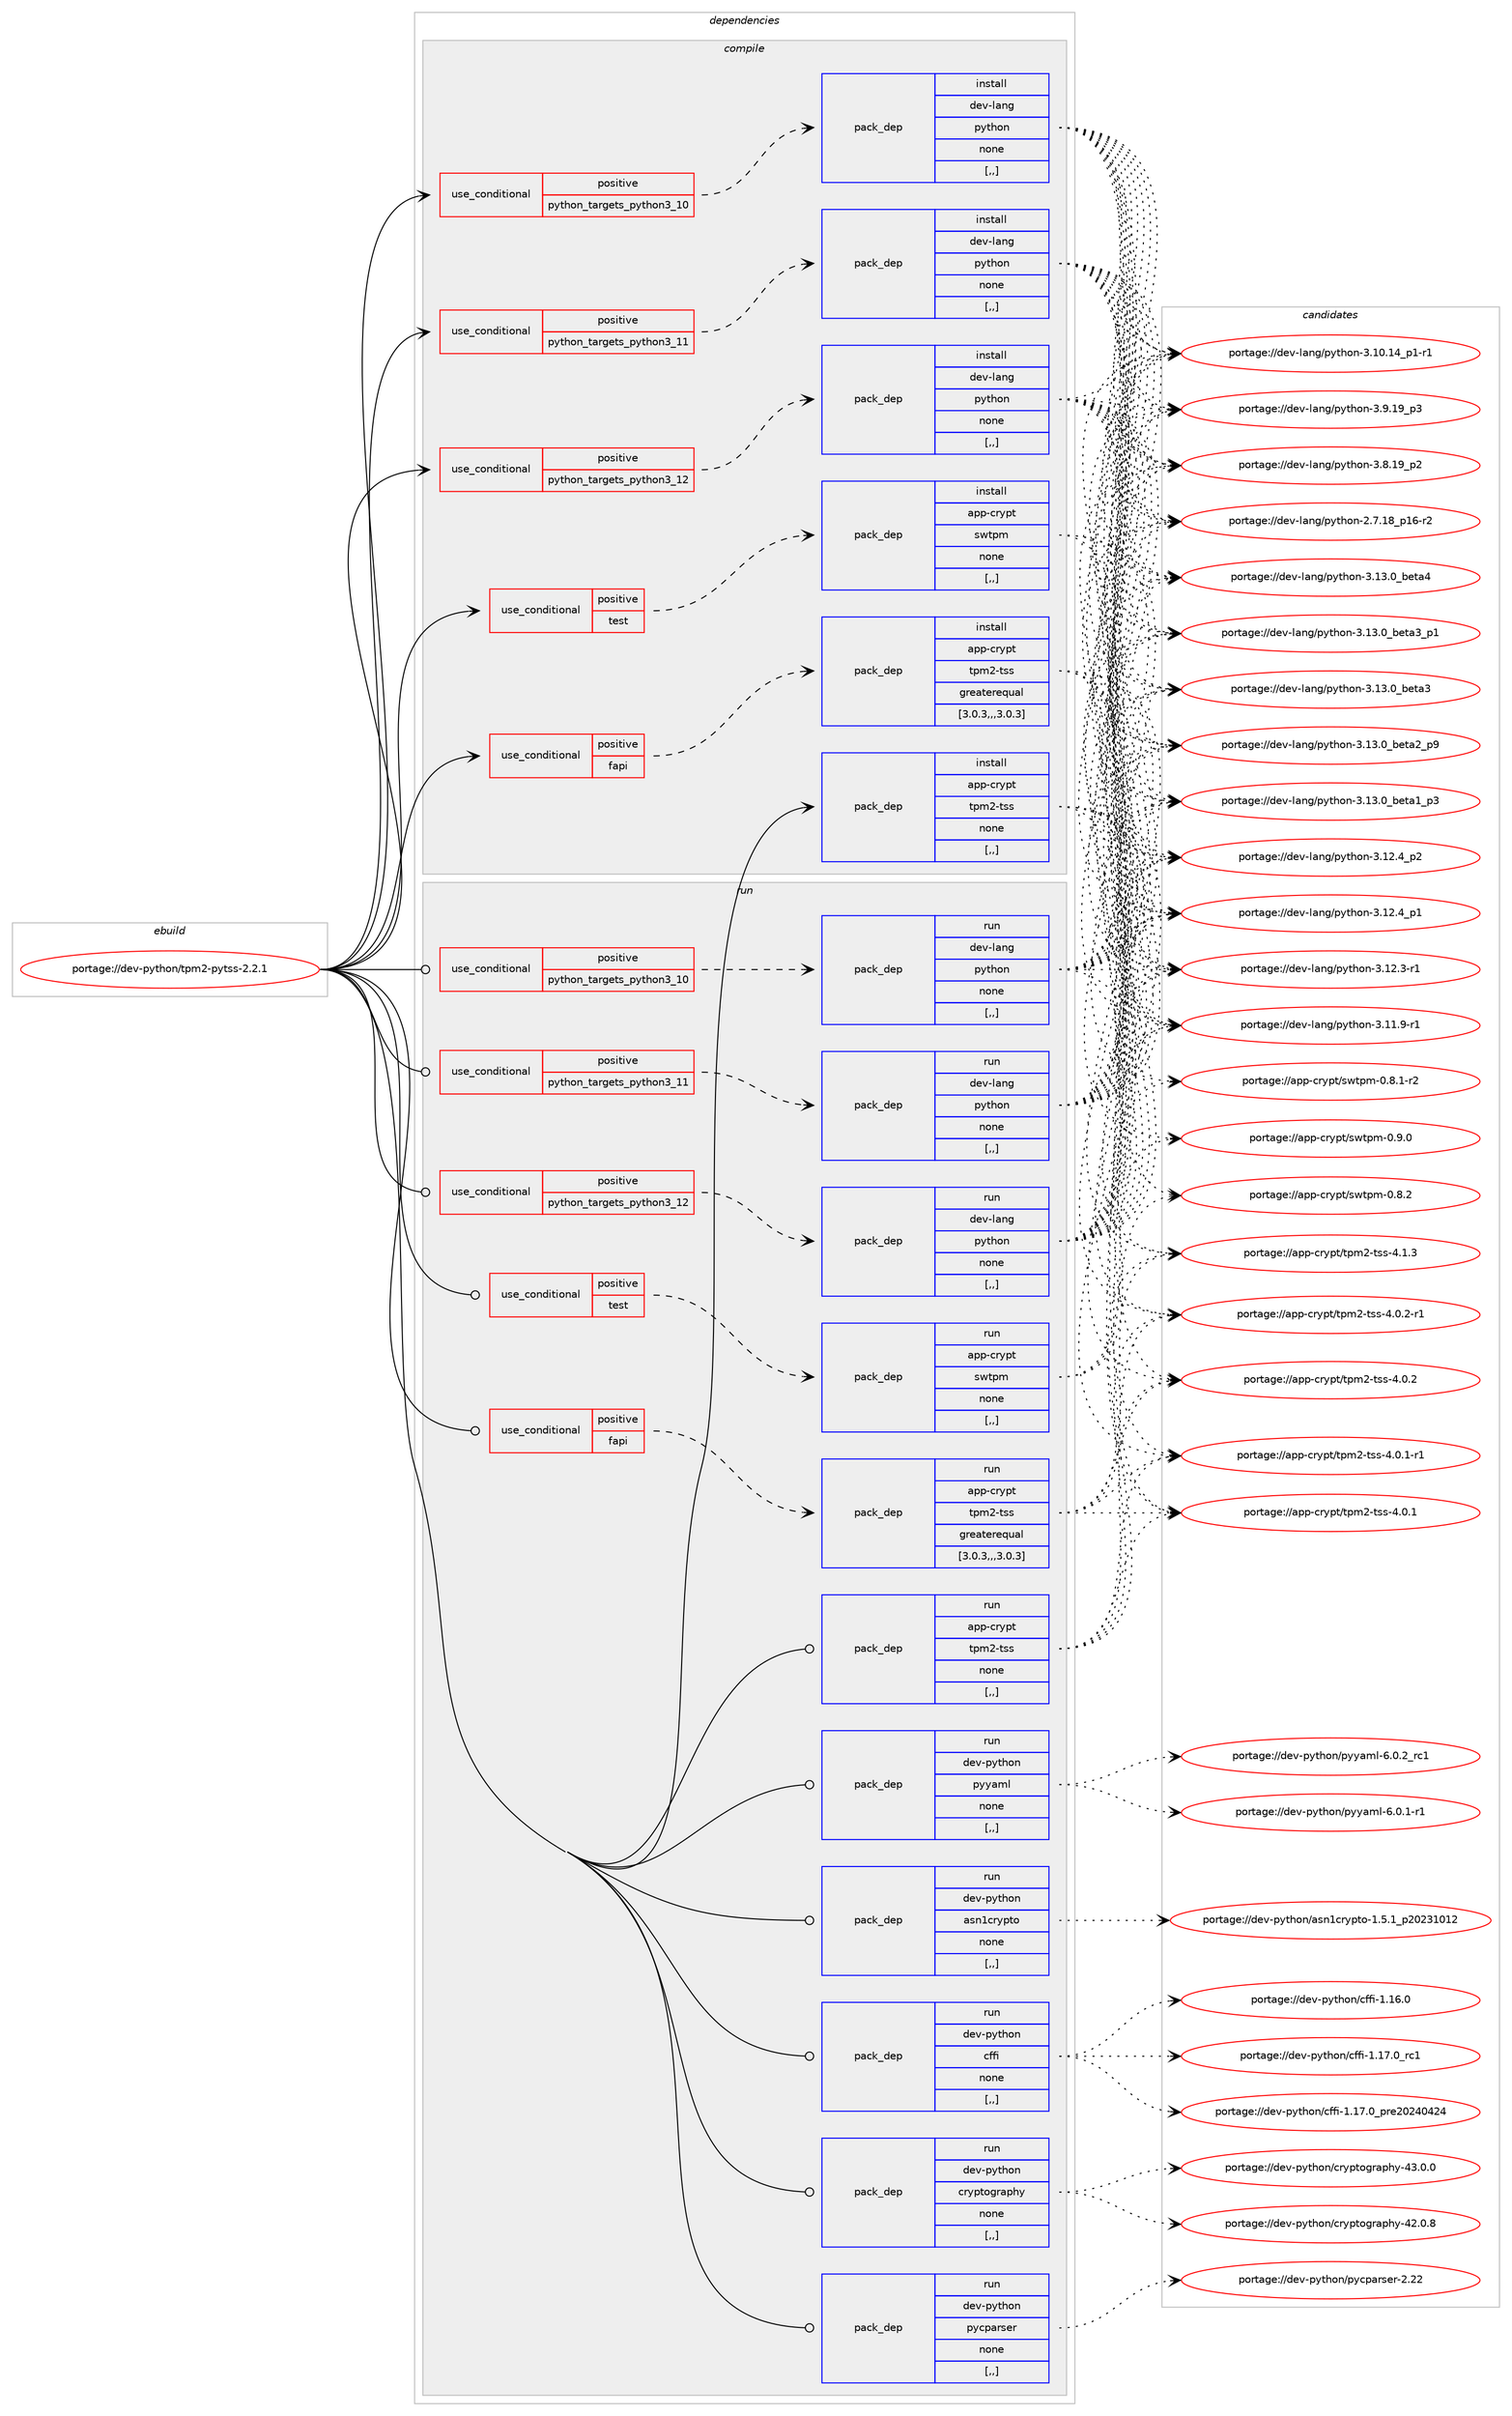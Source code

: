 digraph prolog {

# *************
# Graph options
# *************

newrank=true;
concentrate=true;
compound=true;
graph [rankdir=LR,fontname=Helvetica,fontsize=10,ranksep=1.5];#, ranksep=2.5, nodesep=0.2];
edge  [arrowhead=vee];
node  [fontname=Helvetica,fontsize=10];

# **********
# The ebuild
# **********

subgraph cluster_leftcol {
color=gray;
label=<<i>ebuild</i>>;
id [label="portage://dev-python/tpm2-pytss-2.2.1", color=red, width=4, href="../dev-python/tpm2-pytss-2.2.1.svg"];
}

# ****************
# The dependencies
# ****************

subgraph cluster_midcol {
color=gray;
label=<<i>dependencies</i>>;
subgraph cluster_compile {
fillcolor="#eeeeee";
style=filled;
label=<<i>compile</i>>;
subgraph cond40669 {
dependency166200 [label=<<TABLE BORDER="0" CELLBORDER="1" CELLSPACING="0" CELLPADDING="4"><TR><TD ROWSPAN="3" CELLPADDING="10">use_conditional</TD></TR><TR><TD>positive</TD></TR><TR><TD>fapi</TD></TR></TABLE>>, shape=none, color=red];
subgraph pack124259 {
dependency166201 [label=<<TABLE BORDER="0" CELLBORDER="1" CELLSPACING="0" CELLPADDING="4" WIDTH="220"><TR><TD ROWSPAN="6" CELLPADDING="30">pack_dep</TD></TR><TR><TD WIDTH="110">install</TD></TR><TR><TD>app-crypt</TD></TR><TR><TD>tpm2-tss</TD></TR><TR><TD>greaterequal</TD></TR><TR><TD>[3.0.3,,,3.0.3]</TD></TR></TABLE>>, shape=none, color=blue];
}
dependency166200:e -> dependency166201:w [weight=20,style="dashed",arrowhead="vee"];
}
id:e -> dependency166200:w [weight=20,style="solid",arrowhead="vee"];
subgraph cond40670 {
dependency166202 [label=<<TABLE BORDER="0" CELLBORDER="1" CELLSPACING="0" CELLPADDING="4"><TR><TD ROWSPAN="3" CELLPADDING="10">use_conditional</TD></TR><TR><TD>positive</TD></TR><TR><TD>python_targets_python3_10</TD></TR></TABLE>>, shape=none, color=red];
subgraph pack124260 {
dependency166203 [label=<<TABLE BORDER="0" CELLBORDER="1" CELLSPACING="0" CELLPADDING="4" WIDTH="220"><TR><TD ROWSPAN="6" CELLPADDING="30">pack_dep</TD></TR><TR><TD WIDTH="110">install</TD></TR><TR><TD>dev-lang</TD></TR><TR><TD>python</TD></TR><TR><TD>none</TD></TR><TR><TD>[,,]</TD></TR></TABLE>>, shape=none, color=blue];
}
dependency166202:e -> dependency166203:w [weight=20,style="dashed",arrowhead="vee"];
}
id:e -> dependency166202:w [weight=20,style="solid",arrowhead="vee"];
subgraph cond40671 {
dependency166204 [label=<<TABLE BORDER="0" CELLBORDER="1" CELLSPACING="0" CELLPADDING="4"><TR><TD ROWSPAN="3" CELLPADDING="10">use_conditional</TD></TR><TR><TD>positive</TD></TR><TR><TD>python_targets_python3_11</TD></TR></TABLE>>, shape=none, color=red];
subgraph pack124261 {
dependency166205 [label=<<TABLE BORDER="0" CELLBORDER="1" CELLSPACING="0" CELLPADDING="4" WIDTH="220"><TR><TD ROWSPAN="6" CELLPADDING="30">pack_dep</TD></TR><TR><TD WIDTH="110">install</TD></TR><TR><TD>dev-lang</TD></TR><TR><TD>python</TD></TR><TR><TD>none</TD></TR><TR><TD>[,,]</TD></TR></TABLE>>, shape=none, color=blue];
}
dependency166204:e -> dependency166205:w [weight=20,style="dashed",arrowhead="vee"];
}
id:e -> dependency166204:w [weight=20,style="solid",arrowhead="vee"];
subgraph cond40672 {
dependency166206 [label=<<TABLE BORDER="0" CELLBORDER="1" CELLSPACING="0" CELLPADDING="4"><TR><TD ROWSPAN="3" CELLPADDING="10">use_conditional</TD></TR><TR><TD>positive</TD></TR><TR><TD>python_targets_python3_12</TD></TR></TABLE>>, shape=none, color=red];
subgraph pack124262 {
dependency166207 [label=<<TABLE BORDER="0" CELLBORDER="1" CELLSPACING="0" CELLPADDING="4" WIDTH="220"><TR><TD ROWSPAN="6" CELLPADDING="30">pack_dep</TD></TR><TR><TD WIDTH="110">install</TD></TR><TR><TD>dev-lang</TD></TR><TR><TD>python</TD></TR><TR><TD>none</TD></TR><TR><TD>[,,]</TD></TR></TABLE>>, shape=none, color=blue];
}
dependency166206:e -> dependency166207:w [weight=20,style="dashed",arrowhead="vee"];
}
id:e -> dependency166206:w [weight=20,style="solid",arrowhead="vee"];
subgraph cond40673 {
dependency166208 [label=<<TABLE BORDER="0" CELLBORDER="1" CELLSPACING="0" CELLPADDING="4"><TR><TD ROWSPAN="3" CELLPADDING="10">use_conditional</TD></TR><TR><TD>positive</TD></TR><TR><TD>test</TD></TR></TABLE>>, shape=none, color=red];
subgraph pack124263 {
dependency166209 [label=<<TABLE BORDER="0" CELLBORDER="1" CELLSPACING="0" CELLPADDING="4" WIDTH="220"><TR><TD ROWSPAN="6" CELLPADDING="30">pack_dep</TD></TR><TR><TD WIDTH="110">install</TD></TR><TR><TD>app-crypt</TD></TR><TR><TD>swtpm</TD></TR><TR><TD>none</TD></TR><TR><TD>[,,]</TD></TR></TABLE>>, shape=none, color=blue];
}
dependency166208:e -> dependency166209:w [weight=20,style="dashed",arrowhead="vee"];
}
id:e -> dependency166208:w [weight=20,style="solid",arrowhead="vee"];
subgraph pack124264 {
dependency166210 [label=<<TABLE BORDER="0" CELLBORDER="1" CELLSPACING="0" CELLPADDING="4" WIDTH="220"><TR><TD ROWSPAN="6" CELLPADDING="30">pack_dep</TD></TR><TR><TD WIDTH="110">install</TD></TR><TR><TD>app-crypt</TD></TR><TR><TD>tpm2-tss</TD></TR><TR><TD>none</TD></TR><TR><TD>[,,]</TD></TR></TABLE>>, shape=none, color=blue];
}
id:e -> dependency166210:w [weight=20,style="solid",arrowhead="vee"];
}
subgraph cluster_compileandrun {
fillcolor="#eeeeee";
style=filled;
label=<<i>compile and run</i>>;
}
subgraph cluster_run {
fillcolor="#eeeeee";
style=filled;
label=<<i>run</i>>;
subgraph cond40674 {
dependency166211 [label=<<TABLE BORDER="0" CELLBORDER="1" CELLSPACING="0" CELLPADDING="4"><TR><TD ROWSPAN="3" CELLPADDING="10">use_conditional</TD></TR><TR><TD>positive</TD></TR><TR><TD>fapi</TD></TR></TABLE>>, shape=none, color=red];
subgraph pack124265 {
dependency166212 [label=<<TABLE BORDER="0" CELLBORDER="1" CELLSPACING="0" CELLPADDING="4" WIDTH="220"><TR><TD ROWSPAN="6" CELLPADDING="30">pack_dep</TD></TR><TR><TD WIDTH="110">run</TD></TR><TR><TD>app-crypt</TD></TR><TR><TD>tpm2-tss</TD></TR><TR><TD>greaterequal</TD></TR><TR><TD>[3.0.3,,,3.0.3]</TD></TR></TABLE>>, shape=none, color=blue];
}
dependency166211:e -> dependency166212:w [weight=20,style="dashed",arrowhead="vee"];
}
id:e -> dependency166211:w [weight=20,style="solid",arrowhead="odot"];
subgraph cond40675 {
dependency166213 [label=<<TABLE BORDER="0" CELLBORDER="1" CELLSPACING="0" CELLPADDING="4"><TR><TD ROWSPAN="3" CELLPADDING="10">use_conditional</TD></TR><TR><TD>positive</TD></TR><TR><TD>python_targets_python3_10</TD></TR></TABLE>>, shape=none, color=red];
subgraph pack124266 {
dependency166214 [label=<<TABLE BORDER="0" CELLBORDER="1" CELLSPACING="0" CELLPADDING="4" WIDTH="220"><TR><TD ROWSPAN="6" CELLPADDING="30">pack_dep</TD></TR><TR><TD WIDTH="110">run</TD></TR><TR><TD>dev-lang</TD></TR><TR><TD>python</TD></TR><TR><TD>none</TD></TR><TR><TD>[,,]</TD></TR></TABLE>>, shape=none, color=blue];
}
dependency166213:e -> dependency166214:w [weight=20,style="dashed",arrowhead="vee"];
}
id:e -> dependency166213:w [weight=20,style="solid",arrowhead="odot"];
subgraph cond40676 {
dependency166215 [label=<<TABLE BORDER="0" CELLBORDER="1" CELLSPACING="0" CELLPADDING="4"><TR><TD ROWSPAN="3" CELLPADDING="10">use_conditional</TD></TR><TR><TD>positive</TD></TR><TR><TD>python_targets_python3_11</TD></TR></TABLE>>, shape=none, color=red];
subgraph pack124267 {
dependency166216 [label=<<TABLE BORDER="0" CELLBORDER="1" CELLSPACING="0" CELLPADDING="4" WIDTH="220"><TR><TD ROWSPAN="6" CELLPADDING="30">pack_dep</TD></TR><TR><TD WIDTH="110">run</TD></TR><TR><TD>dev-lang</TD></TR><TR><TD>python</TD></TR><TR><TD>none</TD></TR><TR><TD>[,,]</TD></TR></TABLE>>, shape=none, color=blue];
}
dependency166215:e -> dependency166216:w [weight=20,style="dashed",arrowhead="vee"];
}
id:e -> dependency166215:w [weight=20,style="solid",arrowhead="odot"];
subgraph cond40677 {
dependency166217 [label=<<TABLE BORDER="0" CELLBORDER="1" CELLSPACING="0" CELLPADDING="4"><TR><TD ROWSPAN="3" CELLPADDING="10">use_conditional</TD></TR><TR><TD>positive</TD></TR><TR><TD>python_targets_python3_12</TD></TR></TABLE>>, shape=none, color=red];
subgraph pack124268 {
dependency166218 [label=<<TABLE BORDER="0" CELLBORDER="1" CELLSPACING="0" CELLPADDING="4" WIDTH="220"><TR><TD ROWSPAN="6" CELLPADDING="30">pack_dep</TD></TR><TR><TD WIDTH="110">run</TD></TR><TR><TD>dev-lang</TD></TR><TR><TD>python</TD></TR><TR><TD>none</TD></TR><TR><TD>[,,]</TD></TR></TABLE>>, shape=none, color=blue];
}
dependency166217:e -> dependency166218:w [weight=20,style="dashed",arrowhead="vee"];
}
id:e -> dependency166217:w [weight=20,style="solid",arrowhead="odot"];
subgraph cond40678 {
dependency166219 [label=<<TABLE BORDER="0" CELLBORDER="1" CELLSPACING="0" CELLPADDING="4"><TR><TD ROWSPAN="3" CELLPADDING="10">use_conditional</TD></TR><TR><TD>positive</TD></TR><TR><TD>test</TD></TR></TABLE>>, shape=none, color=red];
subgraph pack124269 {
dependency166220 [label=<<TABLE BORDER="0" CELLBORDER="1" CELLSPACING="0" CELLPADDING="4" WIDTH="220"><TR><TD ROWSPAN="6" CELLPADDING="30">pack_dep</TD></TR><TR><TD WIDTH="110">run</TD></TR><TR><TD>app-crypt</TD></TR><TR><TD>swtpm</TD></TR><TR><TD>none</TD></TR><TR><TD>[,,]</TD></TR></TABLE>>, shape=none, color=blue];
}
dependency166219:e -> dependency166220:w [weight=20,style="dashed",arrowhead="vee"];
}
id:e -> dependency166219:w [weight=20,style="solid",arrowhead="odot"];
subgraph pack124270 {
dependency166221 [label=<<TABLE BORDER="0" CELLBORDER="1" CELLSPACING="0" CELLPADDING="4" WIDTH="220"><TR><TD ROWSPAN="6" CELLPADDING="30">pack_dep</TD></TR><TR><TD WIDTH="110">run</TD></TR><TR><TD>app-crypt</TD></TR><TR><TD>tpm2-tss</TD></TR><TR><TD>none</TD></TR><TR><TD>[,,]</TD></TR></TABLE>>, shape=none, color=blue];
}
id:e -> dependency166221:w [weight=20,style="solid",arrowhead="odot"];
subgraph pack124271 {
dependency166222 [label=<<TABLE BORDER="0" CELLBORDER="1" CELLSPACING="0" CELLPADDING="4" WIDTH="220"><TR><TD ROWSPAN="6" CELLPADDING="30">pack_dep</TD></TR><TR><TD WIDTH="110">run</TD></TR><TR><TD>dev-python</TD></TR><TR><TD>asn1crypto</TD></TR><TR><TD>none</TD></TR><TR><TD>[,,]</TD></TR></TABLE>>, shape=none, color=blue];
}
id:e -> dependency166222:w [weight=20,style="solid",arrowhead="odot"];
subgraph pack124272 {
dependency166223 [label=<<TABLE BORDER="0" CELLBORDER="1" CELLSPACING="0" CELLPADDING="4" WIDTH="220"><TR><TD ROWSPAN="6" CELLPADDING="30">pack_dep</TD></TR><TR><TD WIDTH="110">run</TD></TR><TR><TD>dev-python</TD></TR><TR><TD>cffi</TD></TR><TR><TD>none</TD></TR><TR><TD>[,,]</TD></TR></TABLE>>, shape=none, color=blue];
}
id:e -> dependency166223:w [weight=20,style="solid",arrowhead="odot"];
subgraph pack124273 {
dependency166224 [label=<<TABLE BORDER="0" CELLBORDER="1" CELLSPACING="0" CELLPADDING="4" WIDTH="220"><TR><TD ROWSPAN="6" CELLPADDING="30">pack_dep</TD></TR><TR><TD WIDTH="110">run</TD></TR><TR><TD>dev-python</TD></TR><TR><TD>cryptography</TD></TR><TR><TD>none</TD></TR><TR><TD>[,,]</TD></TR></TABLE>>, shape=none, color=blue];
}
id:e -> dependency166224:w [weight=20,style="solid",arrowhead="odot"];
subgraph pack124274 {
dependency166225 [label=<<TABLE BORDER="0" CELLBORDER="1" CELLSPACING="0" CELLPADDING="4" WIDTH="220"><TR><TD ROWSPAN="6" CELLPADDING="30">pack_dep</TD></TR><TR><TD WIDTH="110">run</TD></TR><TR><TD>dev-python</TD></TR><TR><TD>pycparser</TD></TR><TR><TD>none</TD></TR><TR><TD>[,,]</TD></TR></TABLE>>, shape=none, color=blue];
}
id:e -> dependency166225:w [weight=20,style="solid",arrowhead="odot"];
subgraph pack124275 {
dependency166226 [label=<<TABLE BORDER="0" CELLBORDER="1" CELLSPACING="0" CELLPADDING="4" WIDTH="220"><TR><TD ROWSPAN="6" CELLPADDING="30">pack_dep</TD></TR><TR><TD WIDTH="110">run</TD></TR><TR><TD>dev-python</TD></TR><TR><TD>pyyaml</TD></TR><TR><TD>none</TD></TR><TR><TD>[,,]</TD></TR></TABLE>>, shape=none, color=blue];
}
id:e -> dependency166226:w [weight=20,style="solid",arrowhead="odot"];
}
}

# **************
# The candidates
# **************

subgraph cluster_choices {
rank=same;
color=gray;
label=<<i>candidates</i>>;

subgraph choice124259 {
color=black;
nodesep=1;
choice971121124599114121112116471161121095045116115115455246494651 [label="portage://app-crypt/tpm2-tss-4.1.3", color=red, width=4,href="../app-crypt/tpm2-tss-4.1.3.svg"];
choice9711211245991141211121164711611210950451161151154552464846504511449 [label="portage://app-crypt/tpm2-tss-4.0.2-r1", color=red, width=4,href="../app-crypt/tpm2-tss-4.0.2-r1.svg"];
choice971121124599114121112116471161121095045116115115455246484650 [label="portage://app-crypt/tpm2-tss-4.0.2", color=red, width=4,href="../app-crypt/tpm2-tss-4.0.2.svg"];
choice9711211245991141211121164711611210950451161151154552464846494511449 [label="portage://app-crypt/tpm2-tss-4.0.1-r1", color=red, width=4,href="../app-crypt/tpm2-tss-4.0.1-r1.svg"];
choice971121124599114121112116471161121095045116115115455246484649 [label="portage://app-crypt/tpm2-tss-4.0.1", color=red, width=4,href="../app-crypt/tpm2-tss-4.0.1.svg"];
dependency166201:e -> choice971121124599114121112116471161121095045116115115455246494651:w [style=dotted,weight="100"];
dependency166201:e -> choice9711211245991141211121164711611210950451161151154552464846504511449:w [style=dotted,weight="100"];
dependency166201:e -> choice971121124599114121112116471161121095045116115115455246484650:w [style=dotted,weight="100"];
dependency166201:e -> choice9711211245991141211121164711611210950451161151154552464846494511449:w [style=dotted,weight="100"];
dependency166201:e -> choice971121124599114121112116471161121095045116115115455246484649:w [style=dotted,weight="100"];
}
subgraph choice124260 {
color=black;
nodesep=1;
choice1001011184510897110103471121211161041111104551464951464895981011169752 [label="portage://dev-lang/python-3.13.0_beta4", color=red, width=4,href="../dev-lang/python-3.13.0_beta4.svg"];
choice10010111845108971101034711212111610411111045514649514648959810111697519511249 [label="portage://dev-lang/python-3.13.0_beta3_p1", color=red, width=4,href="../dev-lang/python-3.13.0_beta3_p1.svg"];
choice1001011184510897110103471121211161041111104551464951464895981011169751 [label="portage://dev-lang/python-3.13.0_beta3", color=red, width=4,href="../dev-lang/python-3.13.0_beta3.svg"];
choice10010111845108971101034711212111610411111045514649514648959810111697509511257 [label="portage://dev-lang/python-3.13.0_beta2_p9", color=red, width=4,href="../dev-lang/python-3.13.0_beta2_p9.svg"];
choice10010111845108971101034711212111610411111045514649514648959810111697499511251 [label="portage://dev-lang/python-3.13.0_beta1_p3", color=red, width=4,href="../dev-lang/python-3.13.0_beta1_p3.svg"];
choice100101118451089711010347112121116104111110455146495046529511250 [label="portage://dev-lang/python-3.12.4_p2", color=red, width=4,href="../dev-lang/python-3.12.4_p2.svg"];
choice100101118451089711010347112121116104111110455146495046529511249 [label="portage://dev-lang/python-3.12.4_p1", color=red, width=4,href="../dev-lang/python-3.12.4_p1.svg"];
choice100101118451089711010347112121116104111110455146495046514511449 [label="portage://dev-lang/python-3.12.3-r1", color=red, width=4,href="../dev-lang/python-3.12.3-r1.svg"];
choice100101118451089711010347112121116104111110455146494946574511449 [label="portage://dev-lang/python-3.11.9-r1", color=red, width=4,href="../dev-lang/python-3.11.9-r1.svg"];
choice100101118451089711010347112121116104111110455146494846495295112494511449 [label="portage://dev-lang/python-3.10.14_p1-r1", color=red, width=4,href="../dev-lang/python-3.10.14_p1-r1.svg"];
choice100101118451089711010347112121116104111110455146574649579511251 [label="portage://dev-lang/python-3.9.19_p3", color=red, width=4,href="../dev-lang/python-3.9.19_p3.svg"];
choice100101118451089711010347112121116104111110455146564649579511250 [label="portage://dev-lang/python-3.8.19_p2", color=red, width=4,href="../dev-lang/python-3.8.19_p2.svg"];
choice100101118451089711010347112121116104111110455046554649569511249544511450 [label="portage://dev-lang/python-2.7.18_p16-r2", color=red, width=4,href="../dev-lang/python-2.7.18_p16-r2.svg"];
dependency166203:e -> choice1001011184510897110103471121211161041111104551464951464895981011169752:w [style=dotted,weight="100"];
dependency166203:e -> choice10010111845108971101034711212111610411111045514649514648959810111697519511249:w [style=dotted,weight="100"];
dependency166203:e -> choice1001011184510897110103471121211161041111104551464951464895981011169751:w [style=dotted,weight="100"];
dependency166203:e -> choice10010111845108971101034711212111610411111045514649514648959810111697509511257:w [style=dotted,weight="100"];
dependency166203:e -> choice10010111845108971101034711212111610411111045514649514648959810111697499511251:w [style=dotted,weight="100"];
dependency166203:e -> choice100101118451089711010347112121116104111110455146495046529511250:w [style=dotted,weight="100"];
dependency166203:e -> choice100101118451089711010347112121116104111110455146495046529511249:w [style=dotted,weight="100"];
dependency166203:e -> choice100101118451089711010347112121116104111110455146495046514511449:w [style=dotted,weight="100"];
dependency166203:e -> choice100101118451089711010347112121116104111110455146494946574511449:w [style=dotted,weight="100"];
dependency166203:e -> choice100101118451089711010347112121116104111110455146494846495295112494511449:w [style=dotted,weight="100"];
dependency166203:e -> choice100101118451089711010347112121116104111110455146574649579511251:w [style=dotted,weight="100"];
dependency166203:e -> choice100101118451089711010347112121116104111110455146564649579511250:w [style=dotted,weight="100"];
dependency166203:e -> choice100101118451089711010347112121116104111110455046554649569511249544511450:w [style=dotted,weight="100"];
}
subgraph choice124261 {
color=black;
nodesep=1;
choice1001011184510897110103471121211161041111104551464951464895981011169752 [label="portage://dev-lang/python-3.13.0_beta4", color=red, width=4,href="../dev-lang/python-3.13.0_beta4.svg"];
choice10010111845108971101034711212111610411111045514649514648959810111697519511249 [label="portage://dev-lang/python-3.13.0_beta3_p1", color=red, width=4,href="../dev-lang/python-3.13.0_beta3_p1.svg"];
choice1001011184510897110103471121211161041111104551464951464895981011169751 [label="portage://dev-lang/python-3.13.0_beta3", color=red, width=4,href="../dev-lang/python-3.13.0_beta3.svg"];
choice10010111845108971101034711212111610411111045514649514648959810111697509511257 [label="portage://dev-lang/python-3.13.0_beta2_p9", color=red, width=4,href="../dev-lang/python-3.13.0_beta2_p9.svg"];
choice10010111845108971101034711212111610411111045514649514648959810111697499511251 [label="portage://dev-lang/python-3.13.0_beta1_p3", color=red, width=4,href="../dev-lang/python-3.13.0_beta1_p3.svg"];
choice100101118451089711010347112121116104111110455146495046529511250 [label="portage://dev-lang/python-3.12.4_p2", color=red, width=4,href="../dev-lang/python-3.12.4_p2.svg"];
choice100101118451089711010347112121116104111110455146495046529511249 [label="portage://dev-lang/python-3.12.4_p1", color=red, width=4,href="../dev-lang/python-3.12.4_p1.svg"];
choice100101118451089711010347112121116104111110455146495046514511449 [label="portage://dev-lang/python-3.12.3-r1", color=red, width=4,href="../dev-lang/python-3.12.3-r1.svg"];
choice100101118451089711010347112121116104111110455146494946574511449 [label="portage://dev-lang/python-3.11.9-r1", color=red, width=4,href="../dev-lang/python-3.11.9-r1.svg"];
choice100101118451089711010347112121116104111110455146494846495295112494511449 [label="portage://dev-lang/python-3.10.14_p1-r1", color=red, width=4,href="../dev-lang/python-3.10.14_p1-r1.svg"];
choice100101118451089711010347112121116104111110455146574649579511251 [label="portage://dev-lang/python-3.9.19_p3", color=red, width=4,href="../dev-lang/python-3.9.19_p3.svg"];
choice100101118451089711010347112121116104111110455146564649579511250 [label="portage://dev-lang/python-3.8.19_p2", color=red, width=4,href="../dev-lang/python-3.8.19_p2.svg"];
choice100101118451089711010347112121116104111110455046554649569511249544511450 [label="portage://dev-lang/python-2.7.18_p16-r2", color=red, width=4,href="../dev-lang/python-2.7.18_p16-r2.svg"];
dependency166205:e -> choice1001011184510897110103471121211161041111104551464951464895981011169752:w [style=dotted,weight="100"];
dependency166205:e -> choice10010111845108971101034711212111610411111045514649514648959810111697519511249:w [style=dotted,weight="100"];
dependency166205:e -> choice1001011184510897110103471121211161041111104551464951464895981011169751:w [style=dotted,weight="100"];
dependency166205:e -> choice10010111845108971101034711212111610411111045514649514648959810111697509511257:w [style=dotted,weight="100"];
dependency166205:e -> choice10010111845108971101034711212111610411111045514649514648959810111697499511251:w [style=dotted,weight="100"];
dependency166205:e -> choice100101118451089711010347112121116104111110455146495046529511250:w [style=dotted,weight="100"];
dependency166205:e -> choice100101118451089711010347112121116104111110455146495046529511249:w [style=dotted,weight="100"];
dependency166205:e -> choice100101118451089711010347112121116104111110455146495046514511449:w [style=dotted,weight="100"];
dependency166205:e -> choice100101118451089711010347112121116104111110455146494946574511449:w [style=dotted,weight="100"];
dependency166205:e -> choice100101118451089711010347112121116104111110455146494846495295112494511449:w [style=dotted,weight="100"];
dependency166205:e -> choice100101118451089711010347112121116104111110455146574649579511251:w [style=dotted,weight="100"];
dependency166205:e -> choice100101118451089711010347112121116104111110455146564649579511250:w [style=dotted,weight="100"];
dependency166205:e -> choice100101118451089711010347112121116104111110455046554649569511249544511450:w [style=dotted,weight="100"];
}
subgraph choice124262 {
color=black;
nodesep=1;
choice1001011184510897110103471121211161041111104551464951464895981011169752 [label="portage://dev-lang/python-3.13.0_beta4", color=red, width=4,href="../dev-lang/python-3.13.0_beta4.svg"];
choice10010111845108971101034711212111610411111045514649514648959810111697519511249 [label="portage://dev-lang/python-3.13.0_beta3_p1", color=red, width=4,href="../dev-lang/python-3.13.0_beta3_p1.svg"];
choice1001011184510897110103471121211161041111104551464951464895981011169751 [label="portage://dev-lang/python-3.13.0_beta3", color=red, width=4,href="../dev-lang/python-3.13.0_beta3.svg"];
choice10010111845108971101034711212111610411111045514649514648959810111697509511257 [label="portage://dev-lang/python-3.13.0_beta2_p9", color=red, width=4,href="../dev-lang/python-3.13.0_beta2_p9.svg"];
choice10010111845108971101034711212111610411111045514649514648959810111697499511251 [label="portage://dev-lang/python-3.13.0_beta1_p3", color=red, width=4,href="../dev-lang/python-3.13.0_beta1_p3.svg"];
choice100101118451089711010347112121116104111110455146495046529511250 [label="portage://dev-lang/python-3.12.4_p2", color=red, width=4,href="../dev-lang/python-3.12.4_p2.svg"];
choice100101118451089711010347112121116104111110455146495046529511249 [label="portage://dev-lang/python-3.12.4_p1", color=red, width=4,href="../dev-lang/python-3.12.4_p1.svg"];
choice100101118451089711010347112121116104111110455146495046514511449 [label="portage://dev-lang/python-3.12.3-r1", color=red, width=4,href="../dev-lang/python-3.12.3-r1.svg"];
choice100101118451089711010347112121116104111110455146494946574511449 [label="portage://dev-lang/python-3.11.9-r1", color=red, width=4,href="../dev-lang/python-3.11.9-r1.svg"];
choice100101118451089711010347112121116104111110455146494846495295112494511449 [label="portage://dev-lang/python-3.10.14_p1-r1", color=red, width=4,href="../dev-lang/python-3.10.14_p1-r1.svg"];
choice100101118451089711010347112121116104111110455146574649579511251 [label="portage://dev-lang/python-3.9.19_p3", color=red, width=4,href="../dev-lang/python-3.9.19_p3.svg"];
choice100101118451089711010347112121116104111110455146564649579511250 [label="portage://dev-lang/python-3.8.19_p2", color=red, width=4,href="../dev-lang/python-3.8.19_p2.svg"];
choice100101118451089711010347112121116104111110455046554649569511249544511450 [label="portage://dev-lang/python-2.7.18_p16-r2", color=red, width=4,href="../dev-lang/python-2.7.18_p16-r2.svg"];
dependency166207:e -> choice1001011184510897110103471121211161041111104551464951464895981011169752:w [style=dotted,weight="100"];
dependency166207:e -> choice10010111845108971101034711212111610411111045514649514648959810111697519511249:w [style=dotted,weight="100"];
dependency166207:e -> choice1001011184510897110103471121211161041111104551464951464895981011169751:w [style=dotted,weight="100"];
dependency166207:e -> choice10010111845108971101034711212111610411111045514649514648959810111697509511257:w [style=dotted,weight="100"];
dependency166207:e -> choice10010111845108971101034711212111610411111045514649514648959810111697499511251:w [style=dotted,weight="100"];
dependency166207:e -> choice100101118451089711010347112121116104111110455146495046529511250:w [style=dotted,weight="100"];
dependency166207:e -> choice100101118451089711010347112121116104111110455146495046529511249:w [style=dotted,weight="100"];
dependency166207:e -> choice100101118451089711010347112121116104111110455146495046514511449:w [style=dotted,weight="100"];
dependency166207:e -> choice100101118451089711010347112121116104111110455146494946574511449:w [style=dotted,weight="100"];
dependency166207:e -> choice100101118451089711010347112121116104111110455146494846495295112494511449:w [style=dotted,weight="100"];
dependency166207:e -> choice100101118451089711010347112121116104111110455146574649579511251:w [style=dotted,weight="100"];
dependency166207:e -> choice100101118451089711010347112121116104111110455146564649579511250:w [style=dotted,weight="100"];
dependency166207:e -> choice100101118451089711010347112121116104111110455046554649569511249544511450:w [style=dotted,weight="100"];
}
subgraph choice124263 {
color=black;
nodesep=1;
choice97112112459911412111211647115119116112109454846574648 [label="portage://app-crypt/swtpm-0.9.0", color=red, width=4,href="../app-crypt/swtpm-0.9.0.svg"];
choice97112112459911412111211647115119116112109454846564650 [label="portage://app-crypt/swtpm-0.8.2", color=red, width=4,href="../app-crypt/swtpm-0.8.2.svg"];
choice971121124599114121112116471151191161121094548465646494511450 [label="portage://app-crypt/swtpm-0.8.1-r2", color=red, width=4,href="../app-crypt/swtpm-0.8.1-r2.svg"];
dependency166209:e -> choice97112112459911412111211647115119116112109454846574648:w [style=dotted,weight="100"];
dependency166209:e -> choice97112112459911412111211647115119116112109454846564650:w [style=dotted,weight="100"];
dependency166209:e -> choice971121124599114121112116471151191161121094548465646494511450:w [style=dotted,weight="100"];
}
subgraph choice124264 {
color=black;
nodesep=1;
choice971121124599114121112116471161121095045116115115455246494651 [label="portage://app-crypt/tpm2-tss-4.1.3", color=red, width=4,href="../app-crypt/tpm2-tss-4.1.3.svg"];
choice9711211245991141211121164711611210950451161151154552464846504511449 [label="portage://app-crypt/tpm2-tss-4.0.2-r1", color=red, width=4,href="../app-crypt/tpm2-tss-4.0.2-r1.svg"];
choice971121124599114121112116471161121095045116115115455246484650 [label="portage://app-crypt/tpm2-tss-4.0.2", color=red, width=4,href="../app-crypt/tpm2-tss-4.0.2.svg"];
choice9711211245991141211121164711611210950451161151154552464846494511449 [label="portage://app-crypt/tpm2-tss-4.0.1-r1", color=red, width=4,href="../app-crypt/tpm2-tss-4.0.1-r1.svg"];
choice971121124599114121112116471161121095045116115115455246484649 [label="portage://app-crypt/tpm2-tss-4.0.1", color=red, width=4,href="../app-crypt/tpm2-tss-4.0.1.svg"];
dependency166210:e -> choice971121124599114121112116471161121095045116115115455246494651:w [style=dotted,weight="100"];
dependency166210:e -> choice9711211245991141211121164711611210950451161151154552464846504511449:w [style=dotted,weight="100"];
dependency166210:e -> choice971121124599114121112116471161121095045116115115455246484650:w [style=dotted,weight="100"];
dependency166210:e -> choice9711211245991141211121164711611210950451161151154552464846494511449:w [style=dotted,weight="100"];
dependency166210:e -> choice971121124599114121112116471161121095045116115115455246484649:w [style=dotted,weight="100"];
}
subgraph choice124265 {
color=black;
nodesep=1;
choice971121124599114121112116471161121095045116115115455246494651 [label="portage://app-crypt/tpm2-tss-4.1.3", color=red, width=4,href="../app-crypt/tpm2-tss-4.1.3.svg"];
choice9711211245991141211121164711611210950451161151154552464846504511449 [label="portage://app-crypt/tpm2-tss-4.0.2-r1", color=red, width=4,href="../app-crypt/tpm2-tss-4.0.2-r1.svg"];
choice971121124599114121112116471161121095045116115115455246484650 [label="portage://app-crypt/tpm2-tss-4.0.2", color=red, width=4,href="../app-crypt/tpm2-tss-4.0.2.svg"];
choice9711211245991141211121164711611210950451161151154552464846494511449 [label="portage://app-crypt/tpm2-tss-4.0.1-r1", color=red, width=4,href="../app-crypt/tpm2-tss-4.0.1-r1.svg"];
choice971121124599114121112116471161121095045116115115455246484649 [label="portage://app-crypt/tpm2-tss-4.0.1", color=red, width=4,href="../app-crypt/tpm2-tss-4.0.1.svg"];
dependency166212:e -> choice971121124599114121112116471161121095045116115115455246494651:w [style=dotted,weight="100"];
dependency166212:e -> choice9711211245991141211121164711611210950451161151154552464846504511449:w [style=dotted,weight="100"];
dependency166212:e -> choice971121124599114121112116471161121095045116115115455246484650:w [style=dotted,weight="100"];
dependency166212:e -> choice9711211245991141211121164711611210950451161151154552464846494511449:w [style=dotted,weight="100"];
dependency166212:e -> choice971121124599114121112116471161121095045116115115455246484649:w [style=dotted,weight="100"];
}
subgraph choice124266 {
color=black;
nodesep=1;
choice1001011184510897110103471121211161041111104551464951464895981011169752 [label="portage://dev-lang/python-3.13.0_beta4", color=red, width=4,href="../dev-lang/python-3.13.0_beta4.svg"];
choice10010111845108971101034711212111610411111045514649514648959810111697519511249 [label="portage://dev-lang/python-3.13.0_beta3_p1", color=red, width=4,href="../dev-lang/python-3.13.0_beta3_p1.svg"];
choice1001011184510897110103471121211161041111104551464951464895981011169751 [label="portage://dev-lang/python-3.13.0_beta3", color=red, width=4,href="../dev-lang/python-3.13.0_beta3.svg"];
choice10010111845108971101034711212111610411111045514649514648959810111697509511257 [label="portage://dev-lang/python-3.13.0_beta2_p9", color=red, width=4,href="../dev-lang/python-3.13.0_beta2_p9.svg"];
choice10010111845108971101034711212111610411111045514649514648959810111697499511251 [label="portage://dev-lang/python-3.13.0_beta1_p3", color=red, width=4,href="../dev-lang/python-3.13.0_beta1_p3.svg"];
choice100101118451089711010347112121116104111110455146495046529511250 [label="portage://dev-lang/python-3.12.4_p2", color=red, width=4,href="../dev-lang/python-3.12.4_p2.svg"];
choice100101118451089711010347112121116104111110455146495046529511249 [label="portage://dev-lang/python-3.12.4_p1", color=red, width=4,href="../dev-lang/python-3.12.4_p1.svg"];
choice100101118451089711010347112121116104111110455146495046514511449 [label="portage://dev-lang/python-3.12.3-r1", color=red, width=4,href="../dev-lang/python-3.12.3-r1.svg"];
choice100101118451089711010347112121116104111110455146494946574511449 [label="portage://dev-lang/python-3.11.9-r1", color=red, width=4,href="../dev-lang/python-3.11.9-r1.svg"];
choice100101118451089711010347112121116104111110455146494846495295112494511449 [label="portage://dev-lang/python-3.10.14_p1-r1", color=red, width=4,href="../dev-lang/python-3.10.14_p1-r1.svg"];
choice100101118451089711010347112121116104111110455146574649579511251 [label="portage://dev-lang/python-3.9.19_p3", color=red, width=4,href="../dev-lang/python-3.9.19_p3.svg"];
choice100101118451089711010347112121116104111110455146564649579511250 [label="portage://dev-lang/python-3.8.19_p2", color=red, width=4,href="../dev-lang/python-3.8.19_p2.svg"];
choice100101118451089711010347112121116104111110455046554649569511249544511450 [label="portage://dev-lang/python-2.7.18_p16-r2", color=red, width=4,href="../dev-lang/python-2.7.18_p16-r2.svg"];
dependency166214:e -> choice1001011184510897110103471121211161041111104551464951464895981011169752:w [style=dotted,weight="100"];
dependency166214:e -> choice10010111845108971101034711212111610411111045514649514648959810111697519511249:w [style=dotted,weight="100"];
dependency166214:e -> choice1001011184510897110103471121211161041111104551464951464895981011169751:w [style=dotted,weight="100"];
dependency166214:e -> choice10010111845108971101034711212111610411111045514649514648959810111697509511257:w [style=dotted,weight="100"];
dependency166214:e -> choice10010111845108971101034711212111610411111045514649514648959810111697499511251:w [style=dotted,weight="100"];
dependency166214:e -> choice100101118451089711010347112121116104111110455146495046529511250:w [style=dotted,weight="100"];
dependency166214:e -> choice100101118451089711010347112121116104111110455146495046529511249:w [style=dotted,weight="100"];
dependency166214:e -> choice100101118451089711010347112121116104111110455146495046514511449:w [style=dotted,weight="100"];
dependency166214:e -> choice100101118451089711010347112121116104111110455146494946574511449:w [style=dotted,weight="100"];
dependency166214:e -> choice100101118451089711010347112121116104111110455146494846495295112494511449:w [style=dotted,weight="100"];
dependency166214:e -> choice100101118451089711010347112121116104111110455146574649579511251:w [style=dotted,weight="100"];
dependency166214:e -> choice100101118451089711010347112121116104111110455146564649579511250:w [style=dotted,weight="100"];
dependency166214:e -> choice100101118451089711010347112121116104111110455046554649569511249544511450:w [style=dotted,weight="100"];
}
subgraph choice124267 {
color=black;
nodesep=1;
choice1001011184510897110103471121211161041111104551464951464895981011169752 [label="portage://dev-lang/python-3.13.0_beta4", color=red, width=4,href="../dev-lang/python-3.13.0_beta4.svg"];
choice10010111845108971101034711212111610411111045514649514648959810111697519511249 [label="portage://dev-lang/python-3.13.0_beta3_p1", color=red, width=4,href="../dev-lang/python-3.13.0_beta3_p1.svg"];
choice1001011184510897110103471121211161041111104551464951464895981011169751 [label="portage://dev-lang/python-3.13.0_beta3", color=red, width=4,href="../dev-lang/python-3.13.0_beta3.svg"];
choice10010111845108971101034711212111610411111045514649514648959810111697509511257 [label="portage://dev-lang/python-3.13.0_beta2_p9", color=red, width=4,href="../dev-lang/python-3.13.0_beta2_p9.svg"];
choice10010111845108971101034711212111610411111045514649514648959810111697499511251 [label="portage://dev-lang/python-3.13.0_beta1_p3", color=red, width=4,href="../dev-lang/python-3.13.0_beta1_p3.svg"];
choice100101118451089711010347112121116104111110455146495046529511250 [label="portage://dev-lang/python-3.12.4_p2", color=red, width=4,href="../dev-lang/python-3.12.4_p2.svg"];
choice100101118451089711010347112121116104111110455146495046529511249 [label="portage://dev-lang/python-3.12.4_p1", color=red, width=4,href="../dev-lang/python-3.12.4_p1.svg"];
choice100101118451089711010347112121116104111110455146495046514511449 [label="portage://dev-lang/python-3.12.3-r1", color=red, width=4,href="../dev-lang/python-3.12.3-r1.svg"];
choice100101118451089711010347112121116104111110455146494946574511449 [label="portage://dev-lang/python-3.11.9-r1", color=red, width=4,href="../dev-lang/python-3.11.9-r1.svg"];
choice100101118451089711010347112121116104111110455146494846495295112494511449 [label="portage://dev-lang/python-3.10.14_p1-r1", color=red, width=4,href="../dev-lang/python-3.10.14_p1-r1.svg"];
choice100101118451089711010347112121116104111110455146574649579511251 [label="portage://dev-lang/python-3.9.19_p3", color=red, width=4,href="../dev-lang/python-3.9.19_p3.svg"];
choice100101118451089711010347112121116104111110455146564649579511250 [label="portage://dev-lang/python-3.8.19_p2", color=red, width=4,href="../dev-lang/python-3.8.19_p2.svg"];
choice100101118451089711010347112121116104111110455046554649569511249544511450 [label="portage://dev-lang/python-2.7.18_p16-r2", color=red, width=4,href="../dev-lang/python-2.7.18_p16-r2.svg"];
dependency166216:e -> choice1001011184510897110103471121211161041111104551464951464895981011169752:w [style=dotted,weight="100"];
dependency166216:e -> choice10010111845108971101034711212111610411111045514649514648959810111697519511249:w [style=dotted,weight="100"];
dependency166216:e -> choice1001011184510897110103471121211161041111104551464951464895981011169751:w [style=dotted,weight="100"];
dependency166216:e -> choice10010111845108971101034711212111610411111045514649514648959810111697509511257:w [style=dotted,weight="100"];
dependency166216:e -> choice10010111845108971101034711212111610411111045514649514648959810111697499511251:w [style=dotted,weight="100"];
dependency166216:e -> choice100101118451089711010347112121116104111110455146495046529511250:w [style=dotted,weight="100"];
dependency166216:e -> choice100101118451089711010347112121116104111110455146495046529511249:w [style=dotted,weight="100"];
dependency166216:e -> choice100101118451089711010347112121116104111110455146495046514511449:w [style=dotted,weight="100"];
dependency166216:e -> choice100101118451089711010347112121116104111110455146494946574511449:w [style=dotted,weight="100"];
dependency166216:e -> choice100101118451089711010347112121116104111110455146494846495295112494511449:w [style=dotted,weight="100"];
dependency166216:e -> choice100101118451089711010347112121116104111110455146574649579511251:w [style=dotted,weight="100"];
dependency166216:e -> choice100101118451089711010347112121116104111110455146564649579511250:w [style=dotted,weight="100"];
dependency166216:e -> choice100101118451089711010347112121116104111110455046554649569511249544511450:w [style=dotted,weight="100"];
}
subgraph choice124268 {
color=black;
nodesep=1;
choice1001011184510897110103471121211161041111104551464951464895981011169752 [label="portage://dev-lang/python-3.13.0_beta4", color=red, width=4,href="../dev-lang/python-3.13.0_beta4.svg"];
choice10010111845108971101034711212111610411111045514649514648959810111697519511249 [label="portage://dev-lang/python-3.13.0_beta3_p1", color=red, width=4,href="../dev-lang/python-3.13.0_beta3_p1.svg"];
choice1001011184510897110103471121211161041111104551464951464895981011169751 [label="portage://dev-lang/python-3.13.0_beta3", color=red, width=4,href="../dev-lang/python-3.13.0_beta3.svg"];
choice10010111845108971101034711212111610411111045514649514648959810111697509511257 [label="portage://dev-lang/python-3.13.0_beta2_p9", color=red, width=4,href="../dev-lang/python-3.13.0_beta2_p9.svg"];
choice10010111845108971101034711212111610411111045514649514648959810111697499511251 [label="portage://dev-lang/python-3.13.0_beta1_p3", color=red, width=4,href="../dev-lang/python-3.13.0_beta1_p3.svg"];
choice100101118451089711010347112121116104111110455146495046529511250 [label="portage://dev-lang/python-3.12.4_p2", color=red, width=4,href="../dev-lang/python-3.12.4_p2.svg"];
choice100101118451089711010347112121116104111110455146495046529511249 [label="portage://dev-lang/python-3.12.4_p1", color=red, width=4,href="../dev-lang/python-3.12.4_p1.svg"];
choice100101118451089711010347112121116104111110455146495046514511449 [label="portage://dev-lang/python-3.12.3-r1", color=red, width=4,href="../dev-lang/python-3.12.3-r1.svg"];
choice100101118451089711010347112121116104111110455146494946574511449 [label="portage://dev-lang/python-3.11.9-r1", color=red, width=4,href="../dev-lang/python-3.11.9-r1.svg"];
choice100101118451089711010347112121116104111110455146494846495295112494511449 [label="portage://dev-lang/python-3.10.14_p1-r1", color=red, width=4,href="../dev-lang/python-3.10.14_p1-r1.svg"];
choice100101118451089711010347112121116104111110455146574649579511251 [label="portage://dev-lang/python-3.9.19_p3", color=red, width=4,href="../dev-lang/python-3.9.19_p3.svg"];
choice100101118451089711010347112121116104111110455146564649579511250 [label="portage://dev-lang/python-3.8.19_p2", color=red, width=4,href="../dev-lang/python-3.8.19_p2.svg"];
choice100101118451089711010347112121116104111110455046554649569511249544511450 [label="portage://dev-lang/python-2.7.18_p16-r2", color=red, width=4,href="../dev-lang/python-2.7.18_p16-r2.svg"];
dependency166218:e -> choice1001011184510897110103471121211161041111104551464951464895981011169752:w [style=dotted,weight="100"];
dependency166218:e -> choice10010111845108971101034711212111610411111045514649514648959810111697519511249:w [style=dotted,weight="100"];
dependency166218:e -> choice1001011184510897110103471121211161041111104551464951464895981011169751:w [style=dotted,weight="100"];
dependency166218:e -> choice10010111845108971101034711212111610411111045514649514648959810111697509511257:w [style=dotted,weight="100"];
dependency166218:e -> choice10010111845108971101034711212111610411111045514649514648959810111697499511251:w [style=dotted,weight="100"];
dependency166218:e -> choice100101118451089711010347112121116104111110455146495046529511250:w [style=dotted,weight="100"];
dependency166218:e -> choice100101118451089711010347112121116104111110455146495046529511249:w [style=dotted,weight="100"];
dependency166218:e -> choice100101118451089711010347112121116104111110455146495046514511449:w [style=dotted,weight="100"];
dependency166218:e -> choice100101118451089711010347112121116104111110455146494946574511449:w [style=dotted,weight="100"];
dependency166218:e -> choice100101118451089711010347112121116104111110455146494846495295112494511449:w [style=dotted,weight="100"];
dependency166218:e -> choice100101118451089711010347112121116104111110455146574649579511251:w [style=dotted,weight="100"];
dependency166218:e -> choice100101118451089711010347112121116104111110455146564649579511250:w [style=dotted,weight="100"];
dependency166218:e -> choice100101118451089711010347112121116104111110455046554649569511249544511450:w [style=dotted,weight="100"];
}
subgraph choice124269 {
color=black;
nodesep=1;
choice97112112459911412111211647115119116112109454846574648 [label="portage://app-crypt/swtpm-0.9.0", color=red, width=4,href="../app-crypt/swtpm-0.9.0.svg"];
choice97112112459911412111211647115119116112109454846564650 [label="portage://app-crypt/swtpm-0.8.2", color=red, width=4,href="../app-crypt/swtpm-0.8.2.svg"];
choice971121124599114121112116471151191161121094548465646494511450 [label="portage://app-crypt/swtpm-0.8.1-r2", color=red, width=4,href="../app-crypt/swtpm-0.8.1-r2.svg"];
dependency166220:e -> choice97112112459911412111211647115119116112109454846574648:w [style=dotted,weight="100"];
dependency166220:e -> choice97112112459911412111211647115119116112109454846564650:w [style=dotted,weight="100"];
dependency166220:e -> choice971121124599114121112116471151191161121094548465646494511450:w [style=dotted,weight="100"];
}
subgraph choice124270 {
color=black;
nodesep=1;
choice971121124599114121112116471161121095045116115115455246494651 [label="portage://app-crypt/tpm2-tss-4.1.3", color=red, width=4,href="../app-crypt/tpm2-tss-4.1.3.svg"];
choice9711211245991141211121164711611210950451161151154552464846504511449 [label="portage://app-crypt/tpm2-tss-4.0.2-r1", color=red, width=4,href="../app-crypt/tpm2-tss-4.0.2-r1.svg"];
choice971121124599114121112116471161121095045116115115455246484650 [label="portage://app-crypt/tpm2-tss-4.0.2", color=red, width=4,href="../app-crypt/tpm2-tss-4.0.2.svg"];
choice9711211245991141211121164711611210950451161151154552464846494511449 [label="portage://app-crypt/tpm2-tss-4.0.1-r1", color=red, width=4,href="../app-crypt/tpm2-tss-4.0.1-r1.svg"];
choice971121124599114121112116471161121095045116115115455246484649 [label="portage://app-crypt/tpm2-tss-4.0.1", color=red, width=4,href="../app-crypt/tpm2-tss-4.0.1.svg"];
dependency166221:e -> choice971121124599114121112116471161121095045116115115455246494651:w [style=dotted,weight="100"];
dependency166221:e -> choice9711211245991141211121164711611210950451161151154552464846504511449:w [style=dotted,weight="100"];
dependency166221:e -> choice971121124599114121112116471161121095045116115115455246484650:w [style=dotted,weight="100"];
dependency166221:e -> choice9711211245991141211121164711611210950451161151154552464846494511449:w [style=dotted,weight="100"];
dependency166221:e -> choice971121124599114121112116471161121095045116115115455246484649:w [style=dotted,weight="100"];
}
subgraph choice124271 {
color=black;
nodesep=1;
choice1001011184511212111610411111047971151104999114121112116111454946534649951125048505149484950 [label="portage://dev-python/asn1crypto-1.5.1_p20231012", color=red, width=4,href="../dev-python/asn1crypto-1.5.1_p20231012.svg"];
dependency166222:e -> choice1001011184511212111610411111047971151104999114121112116111454946534649951125048505149484950:w [style=dotted,weight="100"];
}
subgraph choice124272 {
color=black;
nodesep=1;
choice10010111845112121116104111110479910210210545494649554648951149949 [label="portage://dev-python/cffi-1.17.0_rc1", color=red, width=4,href="../dev-python/cffi-1.17.0_rc1.svg"];
choice10010111845112121116104111110479910210210545494649554648951121141015048505248525052 [label="portage://dev-python/cffi-1.17.0_pre20240424", color=red, width=4,href="../dev-python/cffi-1.17.0_pre20240424.svg"];
choice10010111845112121116104111110479910210210545494649544648 [label="portage://dev-python/cffi-1.16.0", color=red, width=4,href="../dev-python/cffi-1.16.0.svg"];
dependency166223:e -> choice10010111845112121116104111110479910210210545494649554648951149949:w [style=dotted,weight="100"];
dependency166223:e -> choice10010111845112121116104111110479910210210545494649554648951121141015048505248525052:w [style=dotted,weight="100"];
dependency166223:e -> choice10010111845112121116104111110479910210210545494649544648:w [style=dotted,weight="100"];
}
subgraph choice124273 {
color=black;
nodesep=1;
choice1001011184511212111610411111047991141211121161111031149711210412145525146484648 [label="portage://dev-python/cryptography-43.0.0", color=red, width=4,href="../dev-python/cryptography-43.0.0.svg"];
choice1001011184511212111610411111047991141211121161111031149711210412145525046484656 [label="portage://dev-python/cryptography-42.0.8", color=red, width=4,href="../dev-python/cryptography-42.0.8.svg"];
dependency166224:e -> choice1001011184511212111610411111047991141211121161111031149711210412145525146484648:w [style=dotted,weight="100"];
dependency166224:e -> choice1001011184511212111610411111047991141211121161111031149711210412145525046484656:w [style=dotted,weight="100"];
}
subgraph choice124274 {
color=black;
nodesep=1;
choice100101118451121211161041111104711212199112971141151011144550465050 [label="portage://dev-python/pycparser-2.22", color=red, width=4,href="../dev-python/pycparser-2.22.svg"];
dependency166225:e -> choice100101118451121211161041111104711212199112971141151011144550465050:w [style=dotted,weight="100"];
}
subgraph choice124275 {
color=black;
nodesep=1;
choice100101118451121211161041111104711212112197109108455446484650951149949 [label="portage://dev-python/pyyaml-6.0.2_rc1", color=red, width=4,href="../dev-python/pyyaml-6.0.2_rc1.svg"];
choice1001011184511212111610411111047112121121971091084554464846494511449 [label="portage://dev-python/pyyaml-6.0.1-r1", color=red, width=4,href="../dev-python/pyyaml-6.0.1-r1.svg"];
dependency166226:e -> choice100101118451121211161041111104711212112197109108455446484650951149949:w [style=dotted,weight="100"];
dependency166226:e -> choice1001011184511212111610411111047112121121971091084554464846494511449:w [style=dotted,weight="100"];
}
}

}
